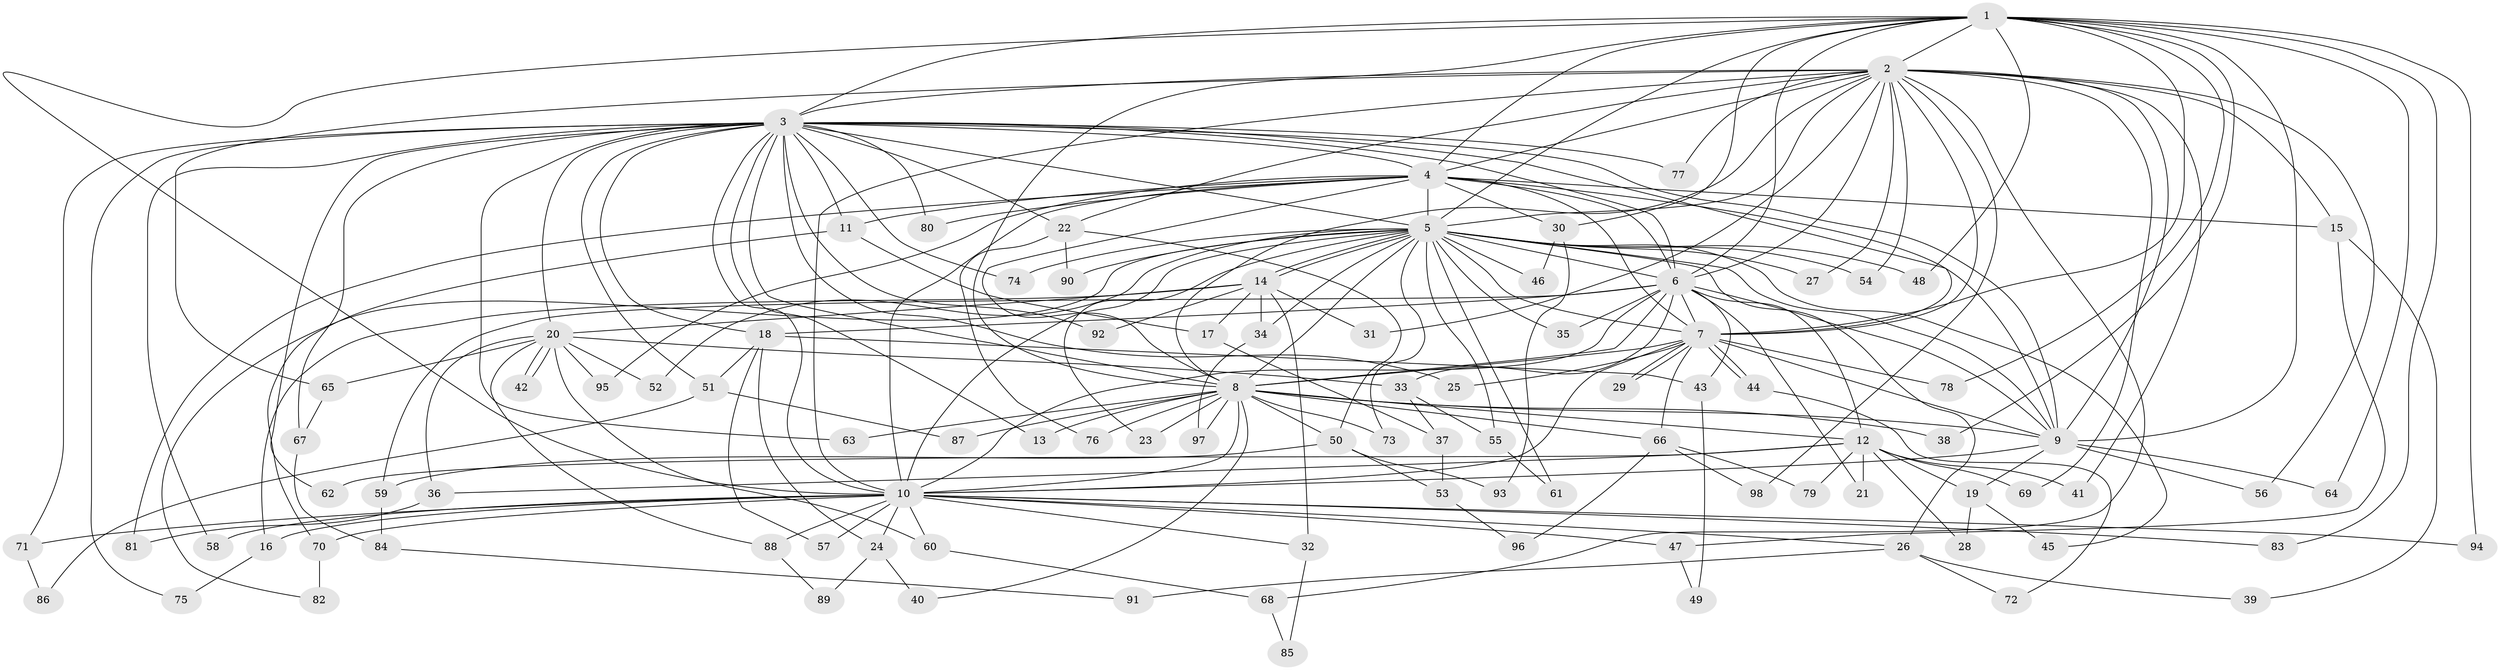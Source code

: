 // coarse degree distribution, {7: 0.03389830508474576, 16: 0.01694915254237288, 25: 0.01694915254237288, 10: 0.03389830508474576, 18: 0.01694915254237288, 15: 0.01694915254237288, 4: 0.13559322033898305, 1: 0.05084745762711865, 19: 0.01694915254237288, 3: 0.22033898305084745, 6: 0.01694915254237288, 9: 0.01694915254237288, 2: 0.3728813559322034, 5: 0.03389830508474576}
// Generated by graph-tools (version 1.1) at 2025/49/03/04/25 22:49:18]
// undirected, 98 vertices, 221 edges
graph export_dot {
  node [color=gray90,style=filled];
  1;
  2;
  3;
  4;
  5;
  6;
  7;
  8;
  9;
  10;
  11;
  12;
  13;
  14;
  15;
  16;
  17;
  18;
  19;
  20;
  21;
  22;
  23;
  24;
  25;
  26;
  27;
  28;
  29;
  30;
  31;
  32;
  33;
  34;
  35;
  36;
  37;
  38;
  39;
  40;
  41;
  42;
  43;
  44;
  45;
  46;
  47;
  48;
  49;
  50;
  51;
  52;
  53;
  54;
  55;
  56;
  57;
  58;
  59;
  60;
  61;
  62;
  63;
  64;
  65;
  66;
  67;
  68;
  69;
  70;
  71;
  72;
  73;
  74;
  75;
  76;
  77;
  78;
  79;
  80;
  81;
  82;
  83;
  84;
  85;
  86;
  87;
  88;
  89;
  90;
  91;
  92;
  93;
  94;
  95;
  96;
  97;
  98;
  1 -- 2;
  1 -- 3;
  1 -- 4;
  1 -- 5;
  1 -- 6;
  1 -- 7;
  1 -- 8;
  1 -- 9;
  1 -- 10;
  1 -- 30;
  1 -- 38;
  1 -- 48;
  1 -- 64;
  1 -- 78;
  1 -- 83;
  1 -- 94;
  2 -- 3;
  2 -- 4;
  2 -- 5;
  2 -- 6;
  2 -- 7;
  2 -- 8;
  2 -- 9;
  2 -- 10;
  2 -- 15;
  2 -- 22;
  2 -- 27;
  2 -- 31;
  2 -- 41;
  2 -- 54;
  2 -- 56;
  2 -- 65;
  2 -- 68;
  2 -- 69;
  2 -- 77;
  2 -- 98;
  3 -- 4;
  3 -- 5;
  3 -- 6;
  3 -- 7;
  3 -- 8;
  3 -- 9;
  3 -- 10;
  3 -- 11;
  3 -- 13;
  3 -- 18;
  3 -- 20;
  3 -- 22;
  3 -- 25;
  3 -- 51;
  3 -- 58;
  3 -- 62;
  3 -- 63;
  3 -- 67;
  3 -- 71;
  3 -- 74;
  3 -- 75;
  3 -- 77;
  3 -- 80;
  3 -- 92;
  4 -- 5;
  4 -- 6;
  4 -- 7;
  4 -- 8;
  4 -- 9;
  4 -- 10;
  4 -- 11;
  4 -- 15;
  4 -- 30;
  4 -- 80;
  4 -- 81;
  4 -- 95;
  5 -- 6;
  5 -- 7;
  5 -- 8;
  5 -- 9;
  5 -- 10;
  5 -- 14;
  5 -- 14;
  5 -- 23;
  5 -- 26;
  5 -- 27;
  5 -- 34;
  5 -- 35;
  5 -- 45;
  5 -- 46;
  5 -- 48;
  5 -- 52;
  5 -- 54;
  5 -- 55;
  5 -- 61;
  5 -- 73;
  5 -- 74;
  5 -- 82;
  5 -- 90;
  6 -- 7;
  6 -- 8;
  6 -- 9;
  6 -- 10;
  6 -- 12;
  6 -- 18;
  6 -- 21;
  6 -- 33;
  6 -- 35;
  6 -- 43;
  6 -- 59;
  7 -- 8;
  7 -- 9;
  7 -- 10;
  7 -- 25;
  7 -- 29;
  7 -- 29;
  7 -- 44;
  7 -- 44;
  7 -- 66;
  7 -- 78;
  8 -- 9;
  8 -- 10;
  8 -- 12;
  8 -- 13;
  8 -- 23;
  8 -- 38;
  8 -- 40;
  8 -- 50;
  8 -- 63;
  8 -- 66;
  8 -- 73;
  8 -- 76;
  8 -- 87;
  8 -- 97;
  9 -- 10;
  9 -- 19;
  9 -- 56;
  9 -- 64;
  10 -- 16;
  10 -- 24;
  10 -- 26;
  10 -- 32;
  10 -- 47;
  10 -- 57;
  10 -- 58;
  10 -- 60;
  10 -- 70;
  10 -- 71;
  10 -- 83;
  10 -- 88;
  10 -- 94;
  11 -- 17;
  11 -- 70;
  12 -- 19;
  12 -- 21;
  12 -- 28;
  12 -- 36;
  12 -- 41;
  12 -- 62;
  12 -- 69;
  12 -- 79;
  14 -- 16;
  14 -- 17;
  14 -- 20;
  14 -- 31;
  14 -- 32;
  14 -- 34;
  14 -- 92;
  15 -- 39;
  15 -- 47;
  16 -- 75;
  17 -- 37;
  18 -- 24;
  18 -- 43;
  18 -- 51;
  18 -- 57;
  19 -- 28;
  19 -- 45;
  20 -- 33;
  20 -- 36;
  20 -- 42;
  20 -- 42;
  20 -- 52;
  20 -- 60;
  20 -- 65;
  20 -- 88;
  20 -- 95;
  22 -- 50;
  22 -- 76;
  22 -- 90;
  24 -- 40;
  24 -- 89;
  26 -- 39;
  26 -- 72;
  26 -- 91;
  30 -- 46;
  30 -- 93;
  32 -- 85;
  33 -- 37;
  33 -- 55;
  34 -- 97;
  36 -- 81;
  37 -- 53;
  43 -- 49;
  44 -- 72;
  47 -- 49;
  50 -- 53;
  50 -- 59;
  50 -- 93;
  51 -- 86;
  51 -- 87;
  53 -- 96;
  55 -- 61;
  59 -- 84;
  60 -- 68;
  65 -- 67;
  66 -- 79;
  66 -- 96;
  66 -- 98;
  67 -- 84;
  68 -- 85;
  70 -- 82;
  71 -- 86;
  84 -- 91;
  88 -- 89;
}
